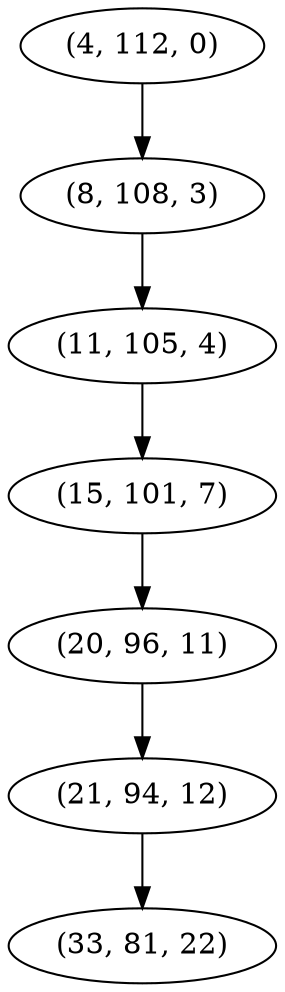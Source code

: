 digraph tree {
    "(4, 112, 0)";
    "(8, 108, 3)";
    "(11, 105, 4)";
    "(15, 101, 7)";
    "(20, 96, 11)";
    "(21, 94, 12)";
    "(33, 81, 22)";
    "(4, 112, 0)" -> "(8, 108, 3)";
    "(8, 108, 3)" -> "(11, 105, 4)";
    "(11, 105, 4)" -> "(15, 101, 7)";
    "(15, 101, 7)" -> "(20, 96, 11)";
    "(20, 96, 11)" -> "(21, 94, 12)";
    "(21, 94, 12)" -> "(33, 81, 22)";
}
